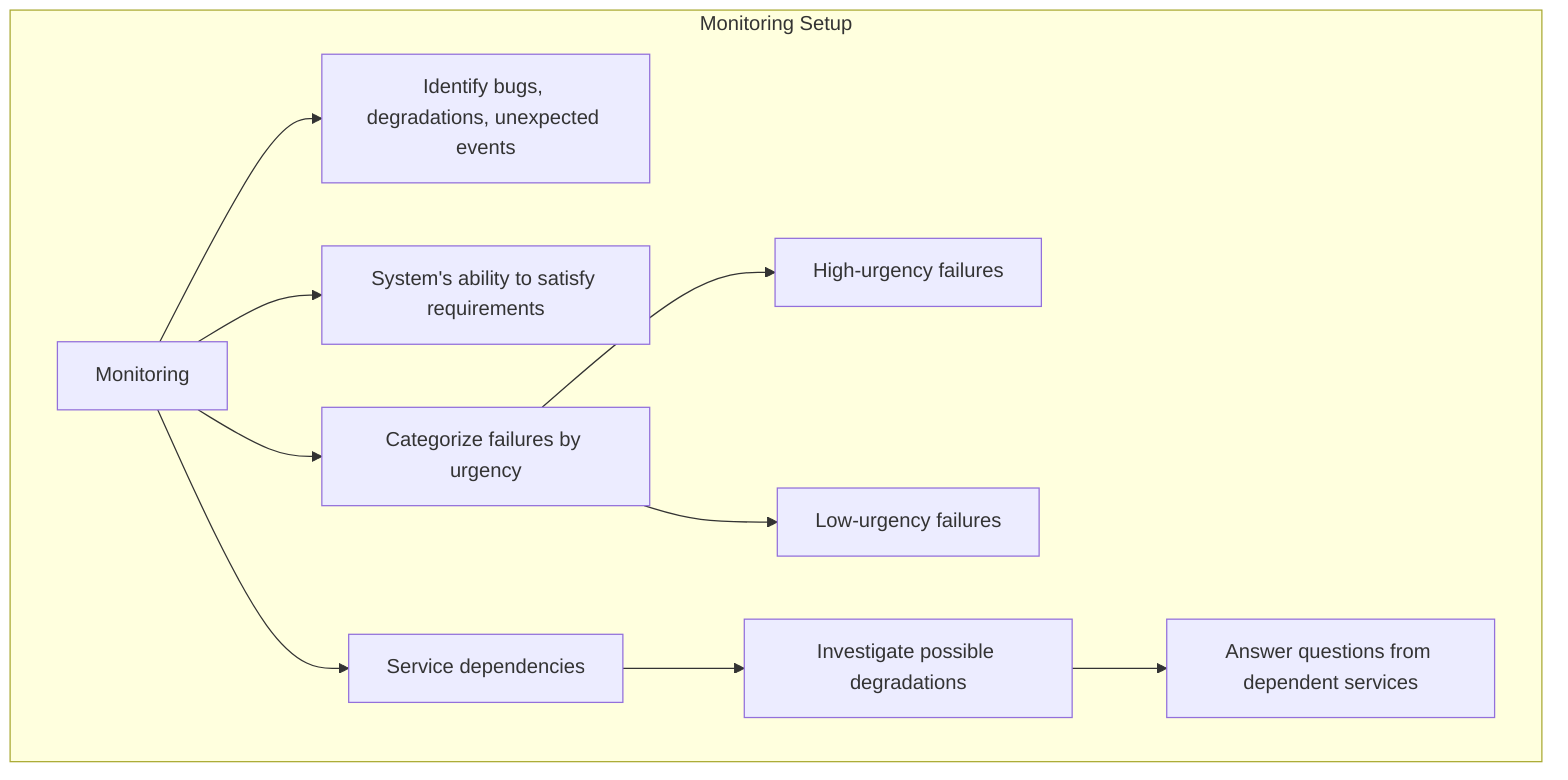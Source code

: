 graph TD;
    subgraph "Monitoring Setup"
        A[Monitoring] --> B[Identify bugs, degradations, unexpected events]
        A --> C[System's ability to satisfy requirements]
        A --> D[Categorize failures by urgency]
        D --> E[High-urgency failures]
        D --> F[Low-urgency failures]
        A --> G[Service dependencies]
        G --> H[Investigate possible degradations]
        H --> I[Answer questions from dependent services]
    end